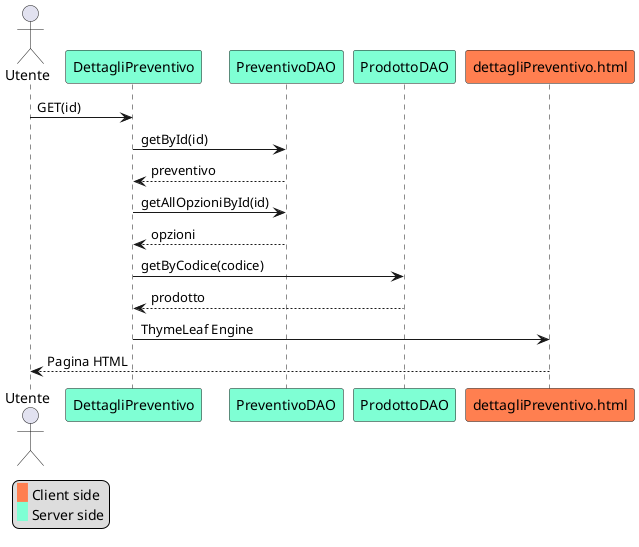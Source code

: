 @startuml
legend left
 <back:#coral>   </back> Client side
 <back:#aquamarine>   </back> Server side
endlegend

actor Utente as utente
skinparam ParticipantBackgroundColor aquamarine
participant DettagliPreventivo
participant PreventivoDAO
participant ProdottoDAO
skinparam ParticipantBackgroundColor coral
participant "dettagliPreventivo.html" as homepage

utente -> DettagliPreventivo: GET(id)
skinparam ParticipantBackgroundColor aquamarine
DettagliPreventivo -> PreventivoDAO: getById(id)
PreventivoDAO --> DettagliPreventivo: preventivo
DettagliPreventivo -> PreventivoDAO: getAllOpzioniById(id)
PreventivoDAO --> DettagliPreventivo: opzioni
DettagliPreventivo -> ProdottoDAO: getByCodice(codice)
ProdottoDAO --> DettagliPreventivo: prodotto
DettagliPreventivo -> homepage: ThymeLeaf Engine
homepage -->utente: Pagina HTML

@enduml